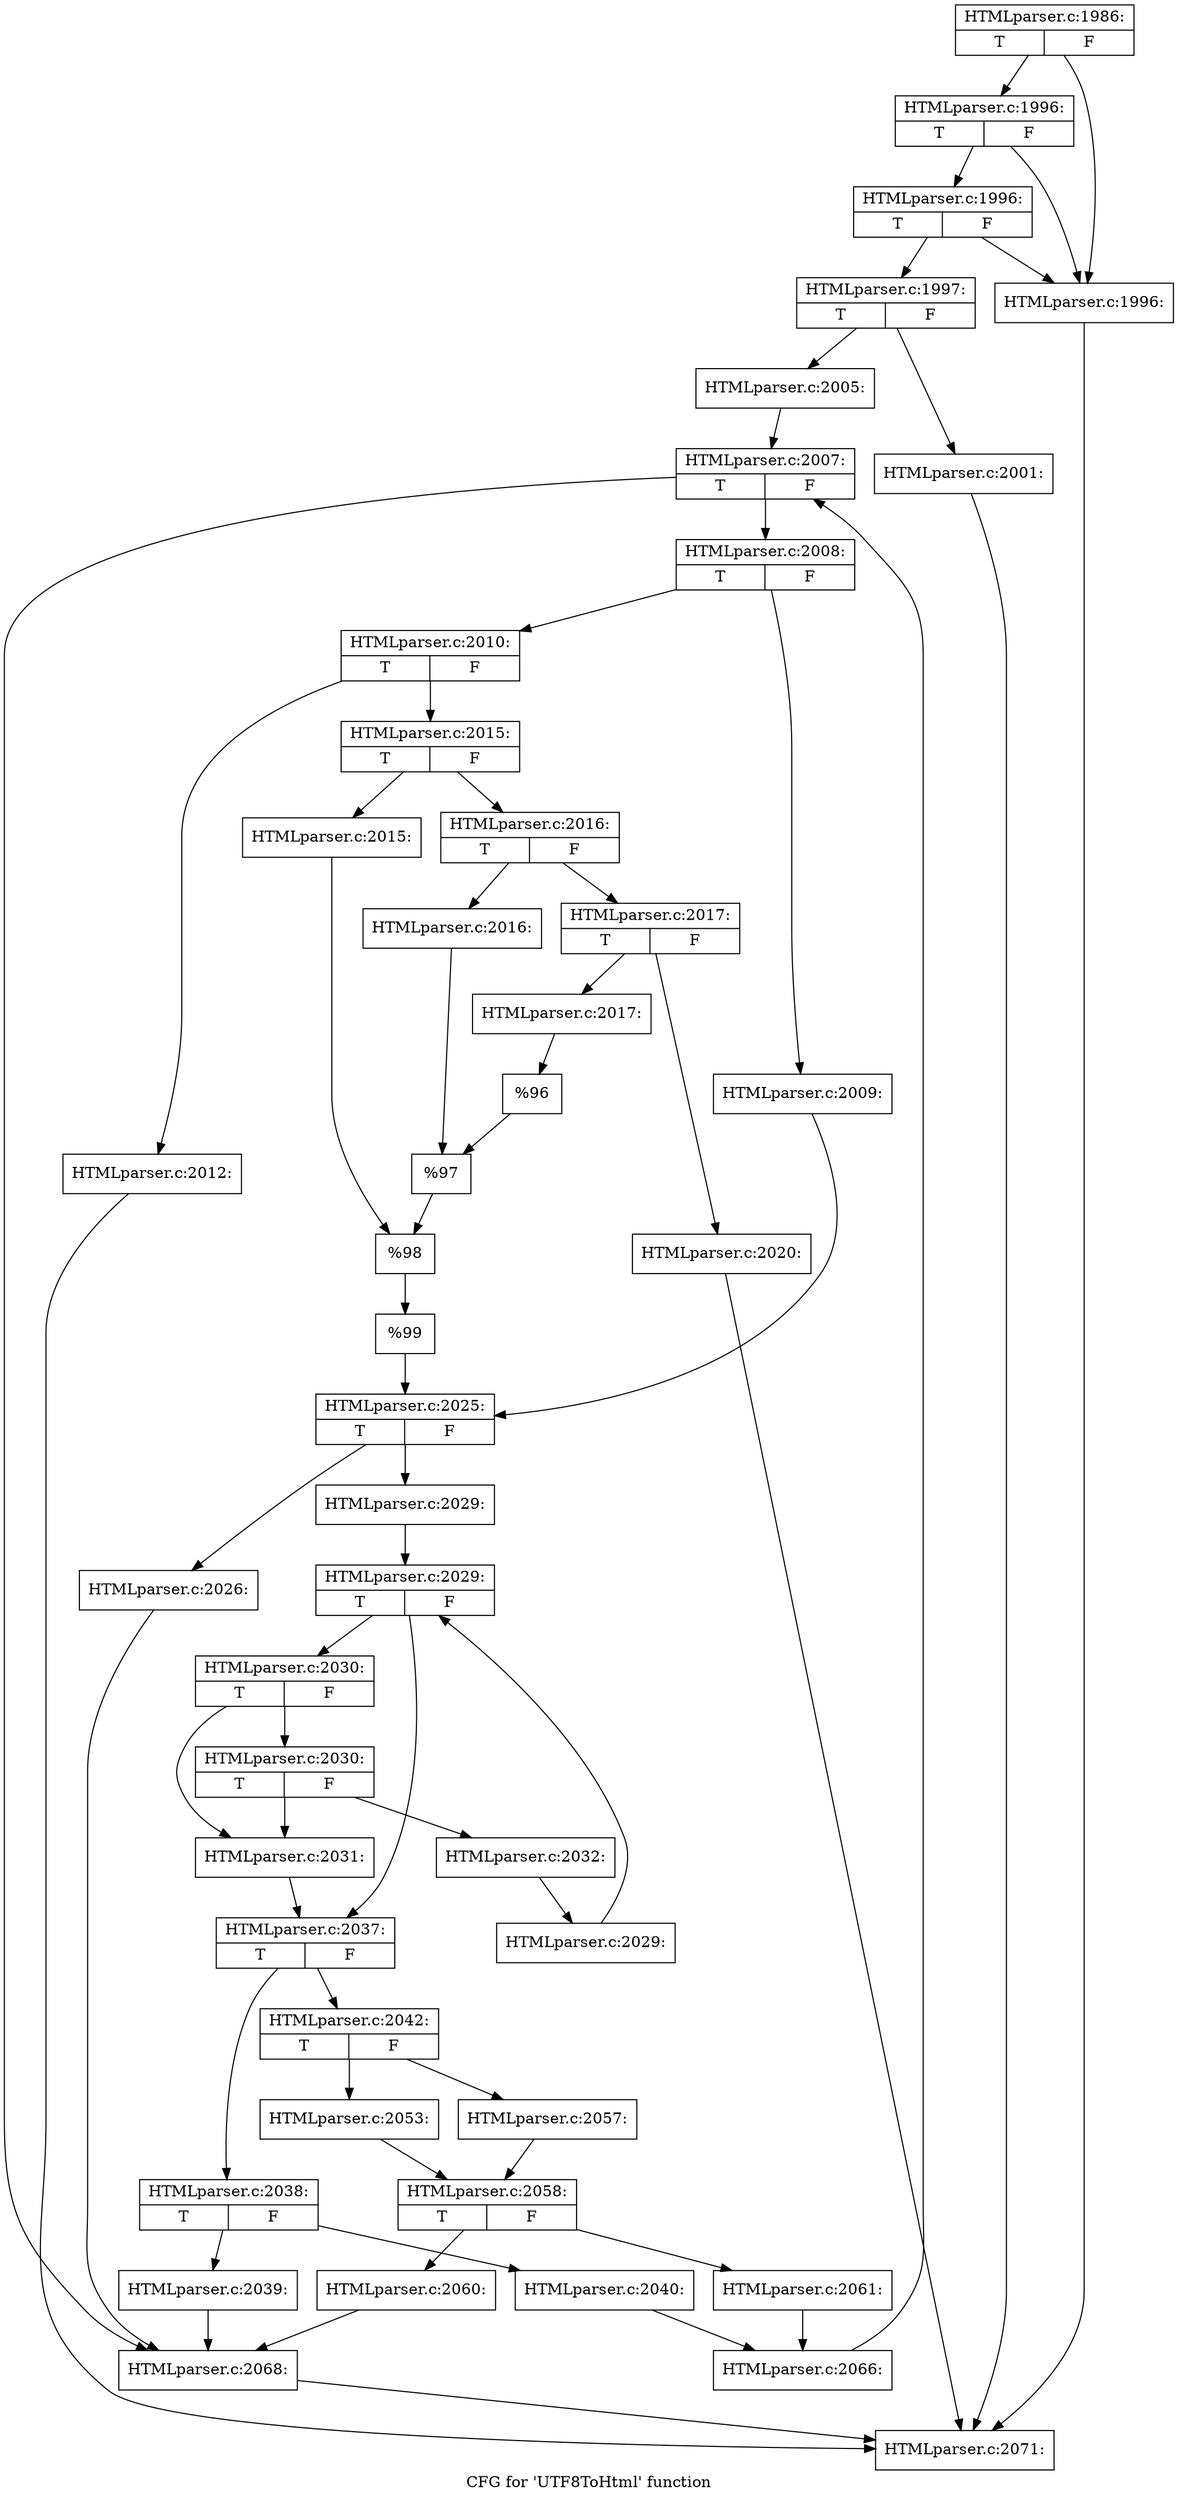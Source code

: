 digraph "CFG for 'UTF8ToHtml' function" {
	label="CFG for 'UTF8ToHtml' function";

	Node0x3b4c060 [shape=record,label="{HTMLparser.c:1986:|{<s0>T|<s1>F}}"];
	Node0x3b4c060 -> Node0x3b50010;
	Node0x3b4c060 -> Node0x3b50130;
	Node0x3b50130 [shape=record,label="{HTMLparser.c:1996:|{<s0>T|<s1>F}}"];
	Node0x3b50130 -> Node0x3b50010;
	Node0x3b50130 -> Node0x3b500b0;
	Node0x3b500b0 [shape=record,label="{HTMLparser.c:1996:|{<s0>T|<s1>F}}"];
	Node0x3b500b0 -> Node0x3b50010;
	Node0x3b500b0 -> Node0x3b50060;
	Node0x3b50010 [shape=record,label="{HTMLparser.c:1996:}"];
	Node0x3b50010 -> Node0x3b4c390;
	Node0x3b50060 [shape=record,label="{HTMLparser.c:1997:|{<s0>T|<s1>F}}"];
	Node0x3b50060 -> Node0x3b50b40;
	Node0x3b50060 -> Node0x3b50b90;
	Node0x3b50b40 [shape=record,label="{HTMLparser.c:2001:}"];
	Node0x3b50b40 -> Node0x3b4c390;
	Node0x3b50b90 [shape=record,label="{HTMLparser.c:2005:}"];
	Node0x3b50b90 -> Node0x3b51b80;
	Node0x3b51b80 [shape=record,label="{HTMLparser.c:2007:|{<s0>T|<s1>F}}"];
	Node0x3b51b80 -> Node0x3b51fa0;
	Node0x3b51b80 -> Node0x3b51da0;
	Node0x3b51fa0 [shape=record,label="{HTMLparser.c:2008:|{<s0>T|<s1>F}}"];
	Node0x3b51fa0 -> Node0x3b52450;
	Node0x3b51fa0 -> Node0x3b524f0;
	Node0x3b52450 [shape=record,label="{HTMLparser.c:2009:}"];
	Node0x3b52450 -> Node0x3b524a0;
	Node0x3b524f0 [shape=record,label="{HTMLparser.c:2010:|{<s0>T|<s1>F}}"];
	Node0x3b524f0 -> Node0x3affd50;
	Node0x3b524f0 -> Node0x3b52f80;
	Node0x3affd50 [shape=record,label="{HTMLparser.c:2012:}"];
	Node0x3affd50 -> Node0x3b4c390;
	Node0x3b52f80 [shape=record,label="{HTMLparser.c:2015:|{<s0>T|<s1>F}}"];
	Node0x3b52f80 -> Node0x3b53df0;
	Node0x3b52f80 -> Node0x3b53e90;
	Node0x3b53df0 [shape=record,label="{HTMLparser.c:2015:}"];
	Node0x3b53df0 -> Node0x3b53e40;
	Node0x3b53e90 [shape=record,label="{HTMLparser.c:2016:|{<s0>T|<s1>F}}"];
	Node0x3b53e90 -> Node0x3b54690;
	Node0x3b53e90 -> Node0x3b54730;
	Node0x3b54690 [shape=record,label="{HTMLparser.c:2016:}"];
	Node0x3b54690 -> Node0x3b546e0;
	Node0x3b54730 [shape=record,label="{HTMLparser.c:2017:|{<s0>T|<s1>F}}"];
	Node0x3b54730 -> Node0x3b54f30;
	Node0x3b54730 -> Node0x3b54fd0;
	Node0x3b54f30 [shape=record,label="{HTMLparser.c:2017:}"];
	Node0x3b54f30 -> Node0x3b54f80;
	Node0x3b54fd0 [shape=record,label="{HTMLparser.c:2020:}"];
	Node0x3b54fd0 -> Node0x3b4c390;
	Node0x3b54f80 [shape=record,label="{%96}"];
	Node0x3b54f80 -> Node0x3b546e0;
	Node0x3b546e0 [shape=record,label="{%97}"];
	Node0x3b546e0 -> Node0x3b53e40;
	Node0x3b53e40 [shape=record,label="{%98}"];
	Node0x3b53e40 -> Node0x3b52f30;
	Node0x3b52f30 [shape=record,label="{%99}"];
	Node0x3b52f30 -> Node0x3b524a0;
	Node0x3b524a0 [shape=record,label="{HTMLparser.c:2025:|{<s0>T|<s1>F}}"];
	Node0x3b524a0 -> Node0x3b56570;
	Node0x3b524a0 -> Node0x3b565c0;
	Node0x3b56570 [shape=record,label="{HTMLparser.c:2026:}"];
	Node0x3b56570 -> Node0x3b51da0;
	Node0x3b565c0 [shape=record,label="{HTMLparser.c:2029:}"];
	Node0x3b565c0 -> Node0x3b56d20;
	Node0x3b56d20 [shape=record,label="{HTMLparser.c:2029:|{<s0>T|<s1>F}}"];
	Node0x3b56d20 -> Node0x3b57000;
	Node0x3b56d20 -> Node0x3b56c90;
	Node0x3b57000 [shape=record,label="{HTMLparser.c:2030:|{<s0>T|<s1>F}}"];
	Node0x3b57000 -> Node0x3b57280;
	Node0x3b57000 -> Node0x3b57320;
	Node0x3b57320 [shape=record,label="{HTMLparser.c:2030:|{<s0>T|<s1>F}}"];
	Node0x3b57320 -> Node0x3b57280;
	Node0x3b57320 -> Node0x3b572d0;
	Node0x3b57280 [shape=record,label="{HTMLparser.c:2031:}"];
	Node0x3b57280 -> Node0x3b56c90;
	Node0x3b572d0 [shape=record,label="{HTMLparser.c:2032:}"];
	Node0x3b572d0 -> Node0x3b56f70;
	Node0x3b56f70 [shape=record,label="{HTMLparser.c:2029:}"];
	Node0x3b56f70 -> Node0x3b56d20;
	Node0x3b56c90 [shape=record,label="{HTMLparser.c:2037:|{<s0>T|<s1>F}}"];
	Node0x3b56c90 -> Node0x3b585d0;
	Node0x3b56c90 -> Node0x3b58670;
	Node0x3b585d0 [shape=record,label="{HTMLparser.c:2038:|{<s0>T|<s1>F}}"];
	Node0x3b585d0 -> Node0x3b58a30;
	Node0x3b585d0 -> Node0x3b58a80;
	Node0x3b58a30 [shape=record,label="{HTMLparser.c:2039:}"];
	Node0x3b58a30 -> Node0x3b51da0;
	Node0x3b58a80 [shape=record,label="{HTMLparser.c:2040:}"];
	Node0x3b58a80 -> Node0x3b58620;
	Node0x3b58670 [shape=record,label="{HTMLparser.c:2042:|{<s0>T|<s1>F}}"];
	Node0x3b58670 -> Node0x3b5a450;
	Node0x3b58670 -> Node0x3b5a4f0;
	Node0x3b5a450 [shape=record,label="{HTMLparser.c:2053:}"];
	Node0x3b5a450 -> Node0x3b5a4a0;
	Node0x3b5a4f0 [shape=record,label="{HTMLparser.c:2057:}"];
	Node0x3b5a4f0 -> Node0x3b5a4a0;
	Node0x3b5a4a0 [shape=record,label="{HTMLparser.c:2058:|{<s0>T|<s1>F}}"];
	Node0x3b5a4a0 -> Node0x3b5c520;
	Node0x3b5a4a0 -> Node0x3b5c850;
	Node0x3b5c520 [shape=record,label="{HTMLparser.c:2060:}"];
	Node0x3b5c520 -> Node0x3b51da0;
	Node0x3b5c850 [shape=record,label="{HTMLparser.c:2061:}"];
	Node0x3b5c850 -> Node0x3b58620;
	Node0x3b58620 [shape=record,label="{HTMLparser.c:2066:}"];
	Node0x3b58620 -> Node0x3b51b80;
	Node0x3b51da0 [shape=record,label="{HTMLparser.c:2068:}"];
	Node0x3b51da0 -> Node0x3b4c390;
	Node0x3b4c390 [shape=record,label="{HTMLparser.c:2071:}"];
}
